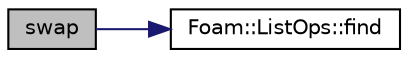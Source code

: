 digraph "swap"
{
  bgcolor="transparent";
  edge [fontname="Helvetica",fontsize="10",labelfontname="Helvetica",labelfontsize="10"];
  node [fontname="Helvetica",fontsize="10",shape=record];
  rankdir="LR";
  Node1 [label="swap",height=0.2,width=0.4,color="black", fillcolor="grey75", style="filled" fontcolor="black"];
  Node1 -> Node2 [color="midnightblue",fontsize="10",style="solid",fontname="Helvetica"];
  Node2 [label="Foam::ListOps::find",height=0.2,width=0.4,color="black",URL="$namespaceFoam_1_1ListOps.html#a4df4f577d08fae836e48b818d12172ee",tooltip="Find index of the first occurrence that satisfies the predicate. "];
}
